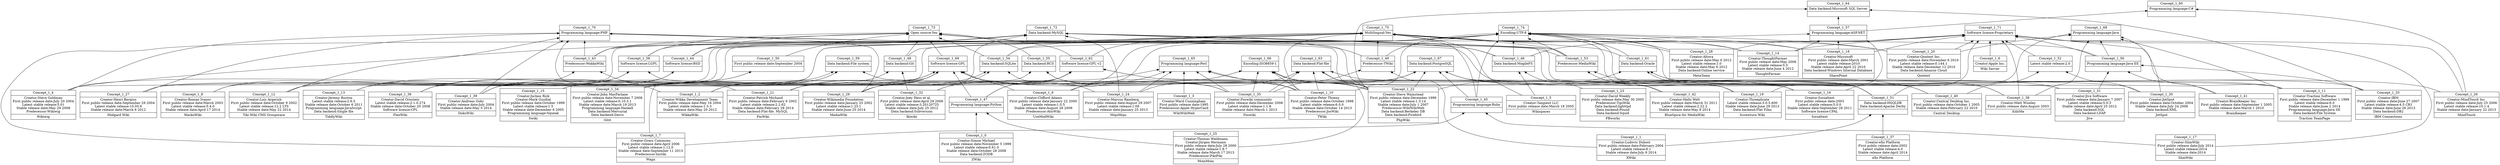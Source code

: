 digraph G { 
	rankdir=BT;
subgraph 1 { 
label="1";
1 [shape=record,label="{Concept_1_18|Creator:Microsoft\nFirst public release date:March 2001\nLatest stable release:2010\nStable release date:April 22 2010\nData backend:Windows Internal Database\n|SharePoint\n}"];
2 [shape=record,label="{Concept_1_42|Creator:Hallo Welt\nFirst public release date:March 31 2011\nLatest stable release:2.22.2\nStable release date:May 8 2014\n|BlueSpice for MediaWiki\n}"];
3 [shape=record,label="{Concept_1_35|Creator:Foswiki community\nFirst public release date:December 2008\nLatest stable release:1.1.8\nStable release date:March 1 2013\n|Foswiki\n}"];
4 [shape=record,label="{Concept_1_14|Creator:ThoughtFarmer\nFirst public release date:May 2006\nLatest stable release:5.5\nStable release date:June 4 2012\n|ThoughtFarmer\n}"];
5 [shape=record,label="{Concept_1_2|Creator:Wikka Development Team\nFirst public release date:May 16 2004\nLatest stable release:1.3.3\nStable release date:May 20 2012\n|WikkaWiki\n}"];
6 [shape=record,label="{Concept_1_8|Creator:Roman Ivanov\nFirst public release date:March 2003\nLatest stable release:5.4.0\nStable release date:April 17 2014\n|WackoWiki\n}"];
7 [shape=record,label="{Concept_1_23|Creator:David Weekly\nFirst public release date:May 30 2005\nPredecessor:TipiWiki\nData backend:lighttpd\nData backend:Pound\nData backend:Squid\n|PBworks\n}"];
8 [shape=record,label="{Concept_1_29|Creator:Wikimedia Foundation\nFirst public release date:January 25 2002\nLatest stable release:1.23.1\nStable release date:June 25 2014\n|MediaWiki\n}"];
9 [shape=record,label="{Concept_1_21|Creator:Patrick Michaud\nFirst public release date:February 6 2002\nLatest stable release:2.2.62\nStable release date:February 28 2014\nData backend:Flat-file. MySQL\n|PmWiki\n}"];
10 [shape=record,label="{Concept_1_15|Creator:Jochen Rick\nCreator:Mark Guzdial\nFirst public release date:October 1999\nLatest stable release:1.5\nStable release date:December 6 2005\nProgramming language:Squeak\n|Swiki\n}"];
11 [shape=record,label="{Concept_1_38|Creator:Matt Wiseley\nFirst public release date:August 2003\n|EditMe\n}"];
12 [shape=record,label="{Concept_1_3|Creator:Ward Cunningham\nFirst public release date:1995\nPredecessor:Apple HyperCard\n|WikiWikiWeb\n}"];
13 [shape=record,label="{Concept_1_20|Creator:Qontext Inc.\nFirst public release date:November 6 2010\nLatest stable release:0.144.1\nStable release date:December 12 2010\nData backend:Amazon Cloud\n|Qontext\n}"];
14 [shape=record,label="{Concept_1_19|Creator:Threeplicate\nLatest stable release:3.0.5.600\nStable release date:June 29 2013\nData backend:Flat Files\n|Screwturn Wiki\n}"];
15 [shape=record,label="{Concept_1_32|Creator:Joey Hess et al.\nFirst public release date:April 29 2006\nLatest stable release:3.20120725\nStable release date:July 25 2012\nData backend:Subversion\n|Ikiwiki\n}"];
16 [shape=record,label="{Concept_1_26|Creator:MindTouch Inc.\nFirst public release date:July 25 2006\nLatest stable release:10.1.4\nStable release date:January 22 2013\n|MindTouch\n}"];
17 [shape=record,label="{Concept_1_22|Creator:Steve Wainstead\nFirst public release date:December 1999\nLatest stable release:1.3.14\nStable release date:July 1 2007\nPredecessor:WikiWikiWeb\nData backend:Berkeley DB\nData backend:Firebird\n|PhpWiki\n}"];
18 [shape=record,label="{Concept_1_6|Creator:Apple Inc.\n|Wiki Server\n}"];
19 [shape=record,label="{Concept_1_12|Creator:Luis Argerich\nFirst public release date:October 9 2002\nLatest stable release:12.2 LTS\nStable release date:May 22 2014\n|Tiki Wiki CMS Groupware\n}"];
20 [shape=record,label="{Concept_1_36|Creator:David Ornstein\nLatest stable release:2.1.0.274\nStable release date:October 20 2008\nSoftware license:CPL\n|FlexWiki\n}"];
21 [shape=record,label="{Concept_1_11|Creator:Traction Software\nFirst public release date:December 1 1999\nLatest stable release:6.0\nStable release date:June 2 2014\nProgramming language:Java SE\nData backend:File System\n|Traction TeamPage\n}"];
22 [shape=record,label="{Concept_1_16|Creator:Socialtext\nFirst public release date:2003\nLatest stable release:5.0.0\nStable release date:September 28 2011\nSoftware license:CPAL\n|Socialtext\n}"];
23 [shape=record,label="{Concept_1_17|Creator:SlimWiki\nFirst public release date:July 2014\nLatest stable release:2014\nStable release date:2014\n|SlimWiki\n}"];
24 [shape=record,label="{Concept_1_39|Creator:Andreas Gohr\nFirst public release date:July 2004\nStable release date:May 5 2014\n|DokuWiki\n}"];
25 [shape=record,label="{Concept_1_0|Creator:Simon Michael\nFirst public release date:November 5 1999\nLatest stable release:0.61.0\nStable release date:October 28 2008\nData backend:ZODB\n|ZWiki\n}"];
26 [shape=record,label="{Concept_1_10|Creator:Peter Thoeny\nFirst public release date:October 1998\nLatest stable release:6.0.0\nStable release date:October 14 2013\nPredecessor:JosWiki\n|TWiki\n}"];
27 [shape=record,label="{Concept_1_1|Creator:Ludovic Dubost\nFirst public release date:February 2004\nLatest stable release:6.1\nStable release date:July 8 2014\n|XWiki\n}"];
28 [shape=record,label="{Concept_1_25|Creator:Thomas Waldmann\nCreator:Jürgen Hermann\nFirst public release date:July 28 2000\nLatest stable release:1.9.7\nStable release date:March 17 2013\nPredecessor:PikiPiki\n|MoinMoin\n}"];
29 [shape=record,label="{Concept_1_37|Creator:eXo Platform\nFirst public release date:2002\nLatest stable release:4.0\nStable release date:April 2014\n|eXo Platform\n}"];
30 [shape=record,label="{Concept_1_41|Creator:BrainKeeper Inc.\nFirst public release date:September 1 2005\nStable release date:March 1 2010\n|BrainKeeper\n}"];
31 [shape=record,label="{Concept_1_40|Creator:Central Desktop Inc.\nFirst public release date:October 1 2005\nStable release date:February 22 2010\n|Central Desktop\n}"];
32 [shape=record,label="{Concept_1_4|Creator:Steve Goldman\nFirst public release date:July 20 2004\nLatest stable release:5.01\nStable release date:May 29 2008\nPredecessor:Wikiwig\n|Wikiwig\n}"];
33 [shape=record,label="{Concept_1_33|Creator:IBM\nFirst public release date:June 27 2007\nLatest stable release:4.5 CR1\nStable release date:June 26 2013\nData backend:DB2\n|IBM Connections\n}"];
34 [shape=record,label="{Concept_1_31|Creator:Jive Software\nFirst public release date:January 7 2007\nLatest stable release:5.0.3\nStable release date:April 25 2012\nData backend:SQL\nData backend:LDAP\n|Jive\n}"];
35 [shape=record,label="{Concept_1_5|Creator:Tangient LLC\nFirst public release date:March 18 2005\n|Wikispaces\n}"];
36 [shape=record,label="{Concept_1_9|Creator:Clifford Adams\nFirst public release date:January 22 2000\nLatest stable release:1.0.5\nStable release date:August 28 2009\nPredecessor:AtisWiki\n|UseModWiki\n}"];
37 [shape=record,label="{Concept_1_13|Creator:Jeremy Ruston\nLatest stable release:2.6.5\nStable release date:October 6 2011\nProgramming language:JavaScript\nData backend:Single file\n|TiddlyWiki\n}"];
38 [shape=record,label="{Concept_1_30|Creator:JotSpot\nFirst public release date:October 2004\nStable release date:July 24 2006\nData backend:XML\n|JotSpot\n}"];
39 [shape=record,label="{Concept_1_7|Creator:Grass Commons\nFirst public release date:April 2006\nLatest stable release:1.12.0\nStable release date:September 11 2013\nPredecessor:Instiki\n|Wagn\n}"];
40 [shape=record,label="{Concept_1_24|Creator:Marcus Ramberg\nFirst public release date:August 29 2007\nLatest stable release:1.09\nStable release date:January 25 2013\n|MojoMojo\n}"];
41 [shape=record,label="{Concept_1_28|Creator:Altova\nFirst public release date:May 6 2012\nLatest stable release:1.0\nStable release date:May 6 2012\nData backend:Online service\n|MetaTeam\n}"];
42 [shape=record,label="{Concept_1_27|Creator:Henri Bergius\nFirst public release date:September 29 2004\nLatest stable release:10.05.6\nStable release date:March 6 2012\n|Midgard Wiki\n}"];
43 [shape=record,label="{Concept_1_34|Creator:John MacFarlane\nFirst public release date:November 7 2008\nLatest stable release:0.10.3.1\nStable release date:March 19 2013\nProgramming language:Haskell\nData backend:Mercurial\nData backend:Darcs\n|Gitit\n}"];
44 [shape=record,label="{Concept_1_50|First public release date:September 2004\n|}"];
45 [shape=record,label="{Concept_1_52|Latest stable release:2.0\n|}"];
46 [shape=record,label="{Concept_1_49|Predecessor:TWiki\n|}"];
47 [shape=record,label="{Concept_1_53|Predecessor:MediaWiki\n|}"];
48 [shape=record,label="{Concept_1_43|Predecessor:WakkaWiki\n|}"];
49 [shape=record,label="{Concept_1_44|Software license:BSD\n|}"];
50 [shape=record,label="{Concept_1_45|Programming language:Ruby\n|}"];
51 [shape=record,label="{Concept_1_47|Programming language:Python\n|}"];
52 [shape=record,label="{Concept_1_46|Data backend:MogileFS\n|}"];
53 [shape=record,label="{Concept_1_51|Data backend:HSQLDB\nData backend:Apache Derby\n|}"];
54 [shape=record,label="{Concept_1_48|Data backend:Git\n|}"];
55 [shape=record,label="{Concept_1_56|Programming language:Java EE\n|}"];
56 [shape=record,label="{Concept_1_55|Data backend:RCS\n|}"];
57 [shape=record,label="{Concept_1_54|Data backend:SQLite\n|}"];
58 [shape=record,label="{Concept_1_58|Software license:LGPL\n|}"];
59 [shape=record,label="{Concept_1_57|Programming language:ASP.NET\n|}"];
60 [shape=record,label="{Concept_1_59|Data backend:File system\n|}"];
61 [shape=record,label="{Concept_1_62|Software license:GPL v2\n|}"];
62 [shape=record,label="{Concept_1_60|Programming language:C#\n|}"];
63 [shape=record,label="{Concept_1_61|Data backend:Oracle\n|}"];
64 [shape=record,label="{Concept_1_64|Data backend:Microsoft SQL Server\n|}"];
65 [shape=record,label="{Concept_1_63|Data backend:Flat-file\n|}"];
66 [shape=record,label="{Concept_1_66|Encoding:ISO8859-1\n|}"];
67 [shape=record,label="{Concept_1_65|Programming language:Perl\n|}"];
68 [shape=record,label="{Concept_1_68|Programming language:Java\n|}"];
69 [shape=record,label="{Concept_1_67|Data backend:PostgreSQL\n|}"];
70 [shape=record,label="{Concept_1_69|Software license:GPL\n|}"];
71 [shape=record,label="{Concept_1_70|Programming language:PHP\n|}"];
72 [shape=record,label="{Concept_1_71|Software license:Proprietary\n|}"];
73 [shape=record,label="{Concept_1_72|Data backend:MySQL\n|}"];
74 [shape=record,label="{Concept_1_73|Open source:Yes\n|}"];
75 [shape=record,label="{Concept_1_74|Encoding:UTF-8\n|}"];
76 [shape=record,label="{Concept_1_75|Multilingual:Yes\n|}"];
	37 -> 44
	20 -> 44
	38 -> 45
	31 -> 45
	27 -> 46
	3 -> 46
	16 -> 47
	2 -> 47
	6 -> 48
	5 -> 48
	6 -> 49
	37 -> 49
	23 -> 50
	39 -> 50
	28 -> 51
	25 -> 51
	35 -> 52
	7 -> 52
	29 -> 53
	27 -> 53
	15 -> 54
	43 -> 54
	33 -> 55
	30 -> 55
	34 -> 55
	42 -> 56
	26 -> 56
	3 -> 56
	40 -> 57
	8 -> 57
	9 -> 57
	42 -> 58
	19 -> 58
	53 -> 58
	1 -> 59
	4 -> 59
	14 -> 59
	20 -> 59
	20 -> 60
	38 -> 60
	24 -> 60
	10 -> 60
	2 -> 61
	14 -> 61
	8 -> 61
	15 -> 61
	24 -> 61
	16 -> 62
	59 -> 62
	33 -> 63
	21 -> 63
	17 -> 63
	53 -> 63
	17 -> 64
	33 -> 64
	59 -> 64
	28 -> 65
	36 -> 65
	3 -> 65
	21 -> 65
	17 -> 65
	26 -> 65
	3 -> 66
	17 -> 66
	5 -> 66
	26 -> 66
	11 -> 66
	9 -> 66
	34 -> 66
	36 -> 67
	3 -> 67
	22 -> 67
	26 -> 67
	12 -> 67
	40 -> 67
	15 -> 67
	21 -> 68
	55 -> 68
	11 -> 68
	13 -> 68
	38 -> 68
	53 -> 68
	22 -> 69
	17 -> 69
	8 -> 69
	40 -> 69
	31 -> 69
	50 -> 69
	53 -> 69
	36 -> 70
	3 -> 70
	17 -> 70
	5 -> 70
	26 -> 70
	39 -> 70
	9 -> 70
	51 -> 70
	10 -> 70
	32 -> 70
	43 -> 70
	17 -> 71
	19 -> 71
	8 -> 71
	9 -> 71
	42 -> 71
	52 -> 71
	47 -> 71
	24 -> 71
	31 -> 71
	48 -> 71
	32 -> 71
	4 -> 72
	21 -> 72
	45 -> 72
	16 -> 72
	1 -> 72
	41 -> 72
	13 -> 72
	23 -> 72
	55 -> 72
	22 -> 72
	11 -> 72
	52 -> 72
	18 -> 72
	17 -> 73
	8 -> 73
	11 -> 73
	39 -> 73
	30 -> 73
	52 -> 73
	47 -> 73
	49 -> 73
	40 -> 73
	48 -> 73
	32 -> 73
	58 -> 73
	56 -> 74
	54 -> 74
	57 -> 74
	70 -> 74
	46 -> 74
	44 -> 74
	49 -> 74
	61 -> 74
	48 -> 74
	58 -> 74
	4 -> 75
	46 -> 75
	41 -> 75
	50 -> 75
	43 -> 75
	14 -> 75
	19 -> 75
	26 -> 75
	1 -> 75
	47 -> 75
	13 -> 75
	24 -> 75
	34 -> 75
	51 -> 75
	22 -> 75
	57 -> 75
	37 -> 75
	63 -> 75
	52 -> 75
	4 -> 76
	46 -> 76
	41 -> 76
	50 -> 76
	55 -> 76
	19 -> 76
	26 -> 76
	1 -> 76
	47 -> 76
	13 -> 76
	61 -> 76
	51 -> 76
	32 -> 76
	54 -> 76
	57 -> 76
	63 -> 76
	35 -> 76
	49 -> 76
	48 -> 76
}
}